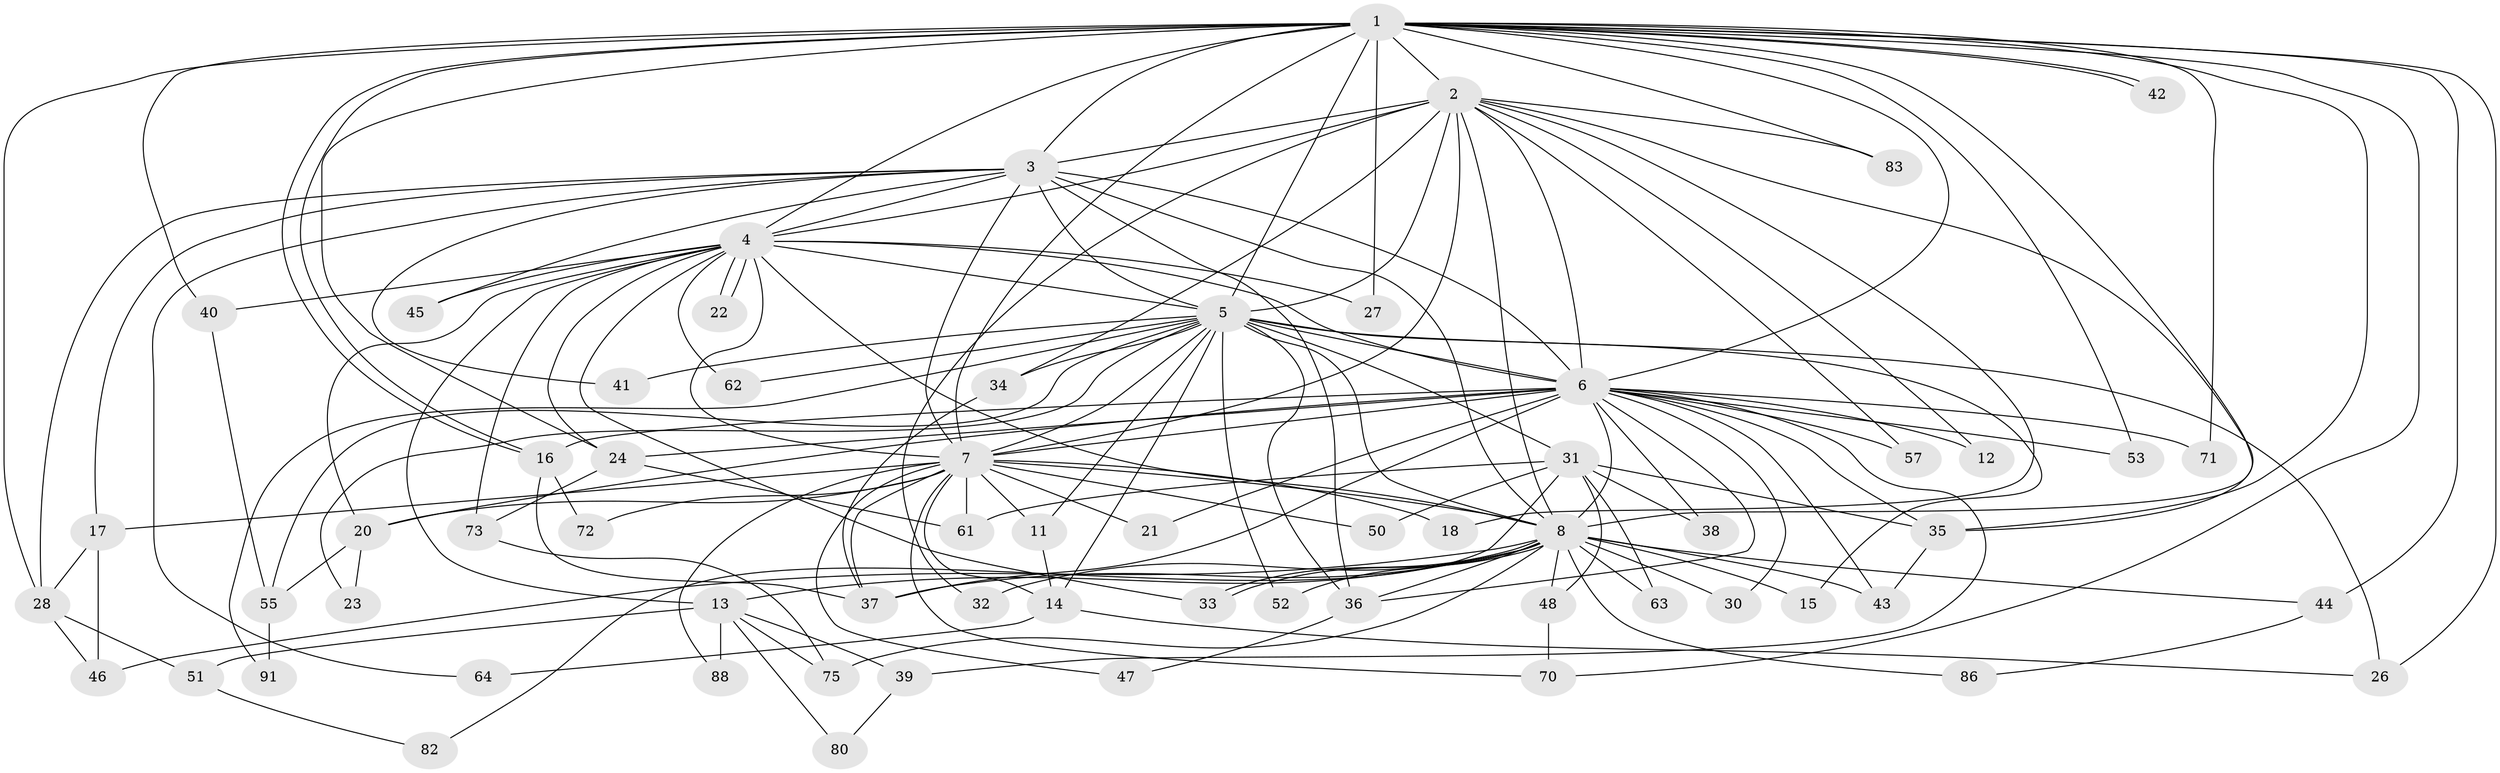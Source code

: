 // Generated by graph-tools (version 1.1) at 2025/23/03/03/25 07:23:36]
// undirected, 64 vertices, 159 edges
graph export_dot {
graph [start="1"]
  node [color=gray90,style=filled];
  1 [super="+78"];
  2 [super="+68"];
  3 [super="+54"];
  4 [super="+87"];
  5 [super="+10"];
  6 [super="+9"];
  7 [super="+19"];
  8 [super="+74"];
  11;
  12;
  13 [super="+25"];
  14 [super="+56"];
  15;
  16 [super="+65"];
  17 [super="+84"];
  18;
  20 [super="+66"];
  21;
  22;
  23;
  24 [super="+79"];
  26 [super="+85"];
  27;
  28 [super="+29"];
  30;
  31 [super="+58"];
  32;
  33;
  34 [super="+81"];
  35 [super="+49"];
  36 [super="+60"];
  37 [super="+67"];
  38;
  39;
  40;
  41;
  42;
  43 [super="+69"];
  44;
  45;
  46 [super="+59"];
  47;
  48;
  50;
  51;
  52;
  53;
  55 [super="+77"];
  57;
  61 [super="+90"];
  62;
  63;
  64;
  70 [super="+89"];
  71;
  72;
  73;
  75 [super="+76"];
  80;
  82;
  83;
  86;
  88;
  91;
  1 -- 2;
  1 -- 3 [weight=2];
  1 -- 4;
  1 -- 5 [weight=2];
  1 -- 6 [weight=2];
  1 -- 7;
  1 -- 8;
  1 -- 16;
  1 -- 16;
  1 -- 26;
  1 -- 27;
  1 -- 28 [weight=2];
  1 -- 35;
  1 -- 40;
  1 -- 42;
  1 -- 42;
  1 -- 44;
  1 -- 53;
  1 -- 70;
  1 -- 71;
  1 -- 83;
  1 -- 24;
  2 -- 3;
  2 -- 4;
  2 -- 5 [weight=2];
  2 -- 6 [weight=2];
  2 -- 7;
  2 -- 8;
  2 -- 12;
  2 -- 18;
  2 -- 32;
  2 -- 34 [weight=2];
  2 -- 57;
  2 -- 83;
  2 -- 35;
  3 -- 4;
  3 -- 5 [weight=2];
  3 -- 6 [weight=2];
  3 -- 7 [weight=2];
  3 -- 8;
  3 -- 17;
  3 -- 28;
  3 -- 41;
  3 -- 45;
  3 -- 64;
  3 -- 36;
  4 -- 5 [weight=2];
  4 -- 6 [weight=2];
  4 -- 7;
  4 -- 8;
  4 -- 13;
  4 -- 22;
  4 -- 22;
  4 -- 24;
  4 -- 27;
  4 -- 40;
  4 -- 45;
  4 -- 62;
  4 -- 73;
  4 -- 20;
  4 -- 33;
  5 -- 6 [weight=4];
  5 -- 7 [weight=2];
  5 -- 8 [weight=2];
  5 -- 11;
  5 -- 14;
  5 -- 15;
  5 -- 26;
  5 -- 34;
  5 -- 52;
  5 -- 41;
  5 -- 55;
  5 -- 23;
  5 -- 91;
  5 -- 62;
  5 -- 31;
  5 -- 36;
  6 -- 7 [weight=2];
  6 -- 8 [weight=2];
  6 -- 12;
  6 -- 21;
  6 -- 30;
  6 -- 35;
  6 -- 37;
  6 -- 38;
  6 -- 53;
  6 -- 71;
  6 -- 36;
  6 -- 39;
  6 -- 43;
  6 -- 20;
  6 -- 24;
  6 -- 57;
  6 -- 16;
  7 -- 8;
  7 -- 11;
  7 -- 14;
  7 -- 17;
  7 -- 18;
  7 -- 20;
  7 -- 21;
  7 -- 47;
  7 -- 50;
  7 -- 61;
  7 -- 72;
  7 -- 88;
  7 -- 70;
  7 -- 37;
  8 -- 13 [weight=2];
  8 -- 15;
  8 -- 30;
  8 -- 32;
  8 -- 33;
  8 -- 33;
  8 -- 36;
  8 -- 43;
  8 -- 44;
  8 -- 48;
  8 -- 52;
  8 -- 63;
  8 -- 75;
  8 -- 86;
  8 -- 46;
  8 -- 37;
  11 -- 14;
  13 -- 39;
  13 -- 51;
  13 -- 80;
  13 -- 75;
  13 -- 88;
  14 -- 64;
  14 -- 26;
  16 -- 37;
  16 -- 72;
  17 -- 46;
  17 -- 28;
  20 -- 23;
  20 -- 55;
  24 -- 73;
  24 -- 61;
  28 -- 46;
  28 -- 51;
  31 -- 38;
  31 -- 48;
  31 -- 50;
  31 -- 61;
  31 -- 82;
  31 -- 35;
  31 -- 63;
  34 -- 37;
  35 -- 43;
  36 -- 47;
  39 -- 80;
  40 -- 55;
  44 -- 86;
  48 -- 70;
  51 -- 82;
  55 -- 91;
  73 -- 75;
}

